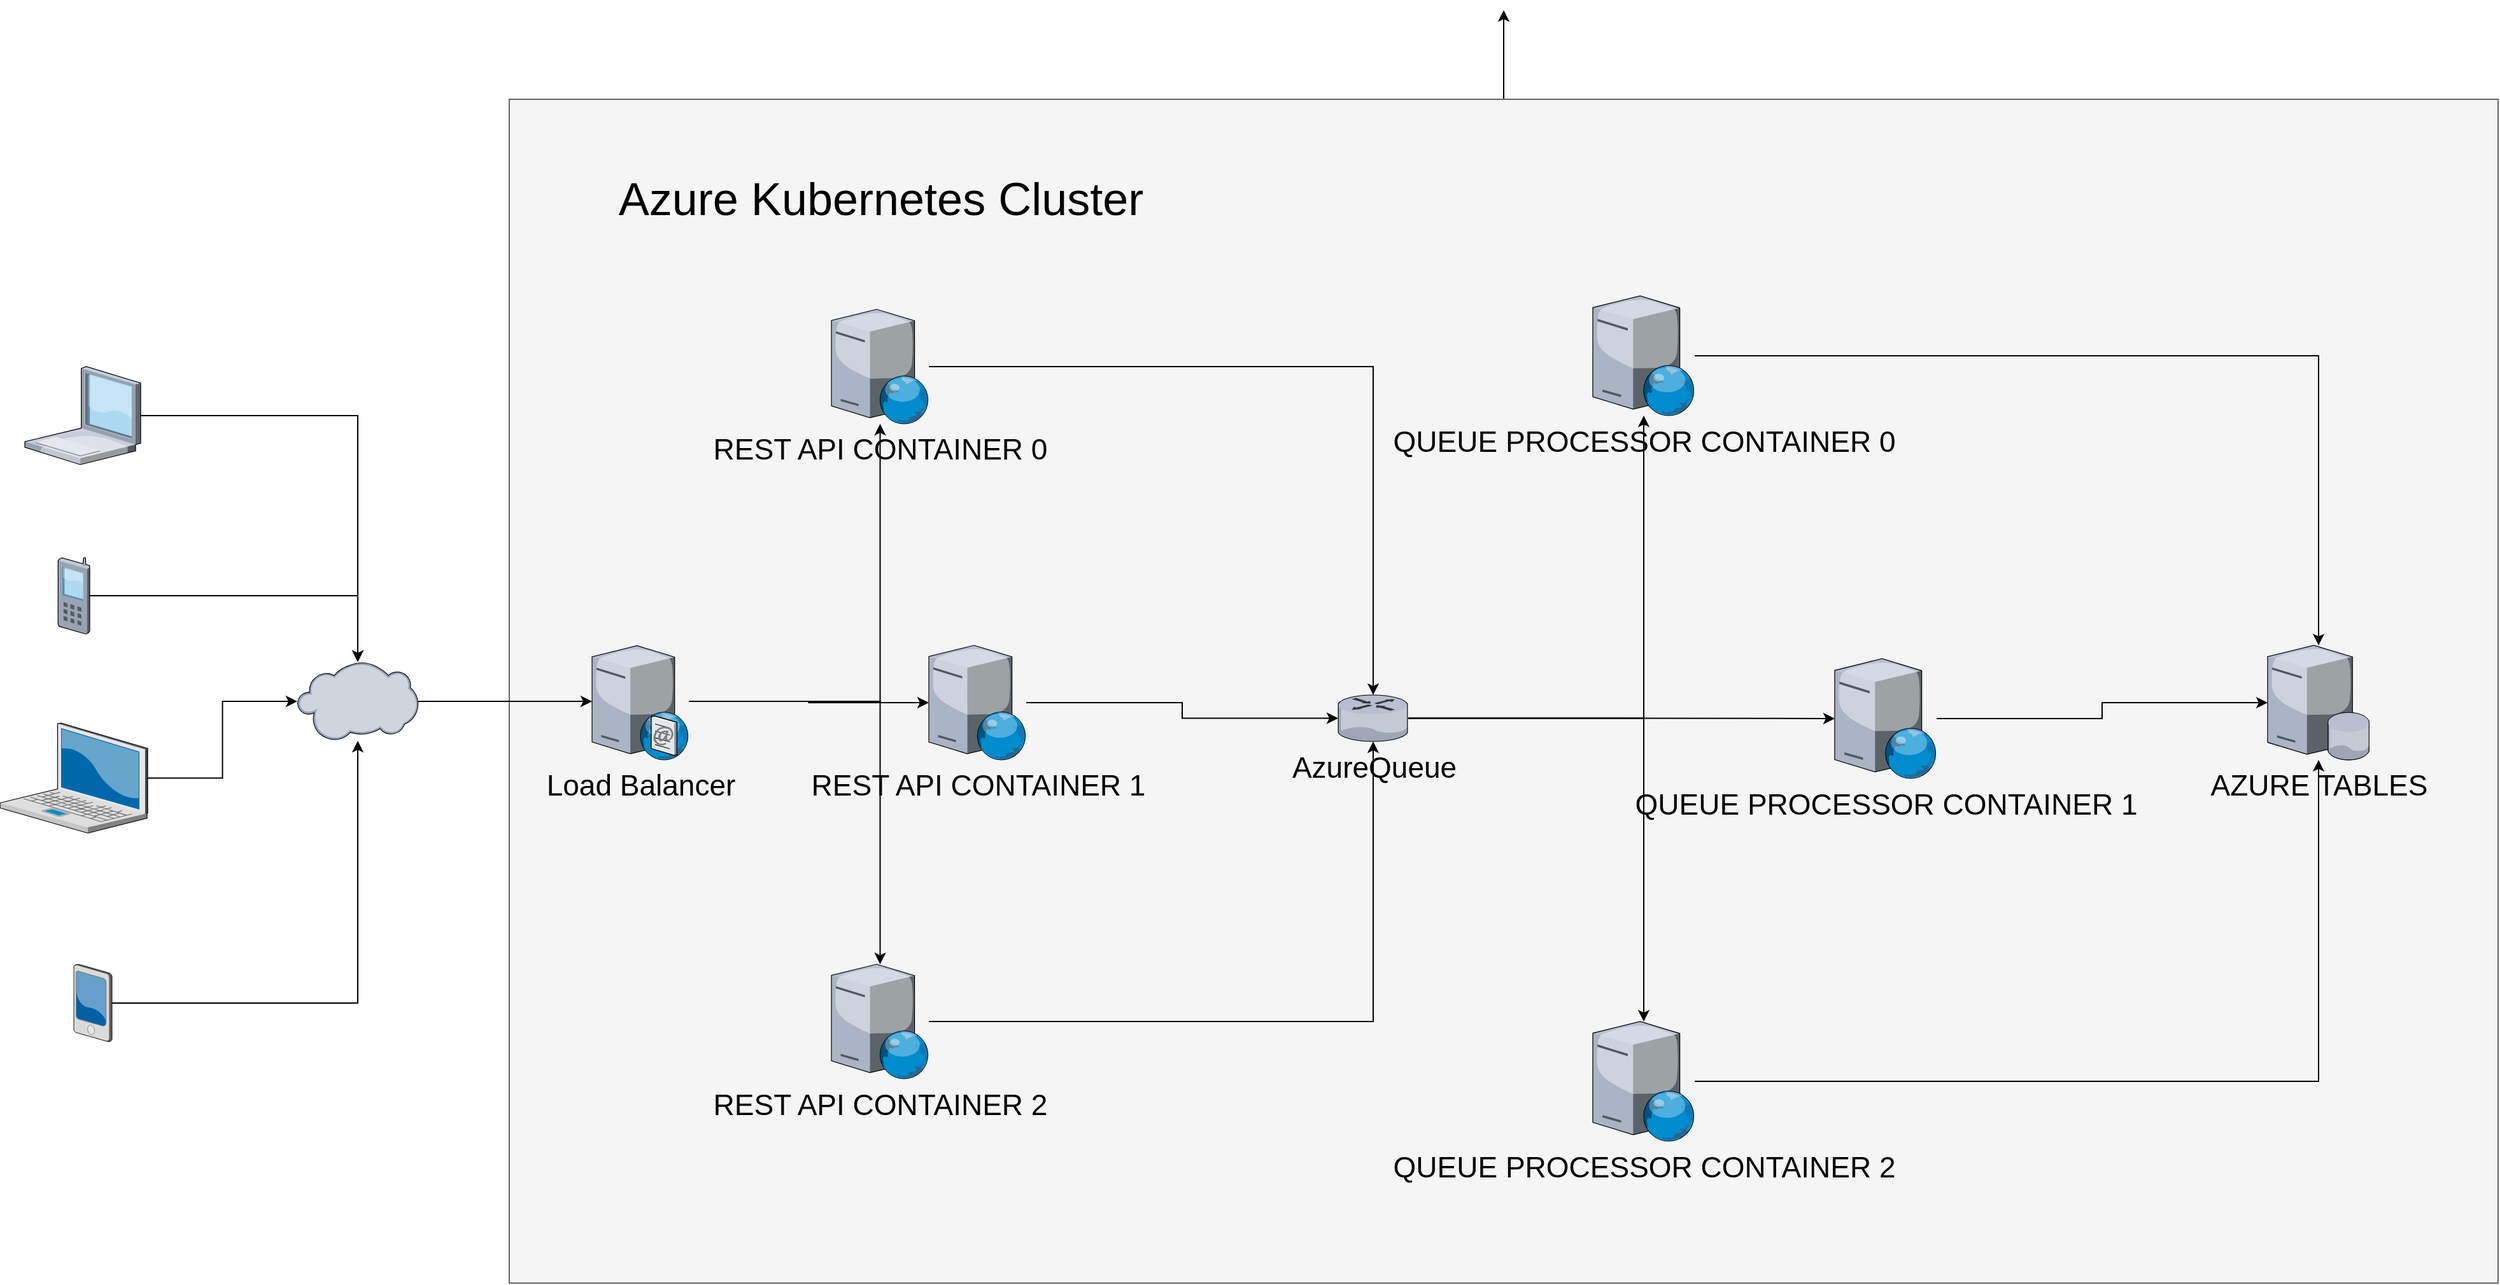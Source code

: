 <mxfile version="11.1.1" type="device"><diagram name="Page-1" id="822b0af5-4adb-64df-f703-e8dfc1f81529"><mxGraphModel dx="1564" dy="2488" grid="1" gridSize="10" guides="1" tooltips="1" connect="1" arrows="1" fold="1" page="1" pageScale="1" pageWidth="2336" pageHeight="1654" background="#ffffff" math="0" shadow="0"><root><mxCell id="0"/><mxCell id="1" parent="0"/><mxCell id="iuS3TcvxPbY9qp5Ae6oy-48" style="edgeStyle=orthogonalEdgeStyle;rounded=0;orthogonalLoop=1;jettySize=auto;html=1;fontSize=36;" edge="1" parent="1" source="iuS3TcvxPbY9qp5Ae6oy-46"><mxGeometry relative="1" as="geometry"><mxPoint x="1190" y="-150" as="targetPoint"/></mxGeometry></mxCell><mxCell id="iuS3TcvxPbY9qp5Ae6oy-46" value="" style="rounded=0;whiteSpace=wrap;html=1;fontSize=23;fillColor=#f5f5f5;strokeColor=#666666;fontColor=#333333;" vertex="1" parent="1"><mxGeometry x="409" y="-80" width="1562" height="930" as="geometry"/></mxCell><mxCell id="iuS3TcvxPbY9qp5Ae6oy-6" style="edgeStyle=orthogonalEdgeStyle;rounded=0;orthogonalLoop=1;jettySize=auto;html=1;" edge="1" parent="1" source="iuS3TcvxPbY9qp5Ae6oy-1" target="iuS3TcvxPbY9qp5Ae6oy-5"><mxGeometry relative="1" as="geometry"/></mxCell><mxCell id="iuS3TcvxPbY9qp5Ae6oy-1" value="" style="verticalLabelPosition=bottom;aspect=fixed;html=1;verticalAlign=top;strokeColor=none;align=center;outlineConnect=0;shape=mxgraph.citrix.laptop_1;" vertex="1" parent="1"><mxGeometry x="28.5" y="130" width="91" height="77" as="geometry"/></mxCell><mxCell id="iuS3TcvxPbY9qp5Ae6oy-9" style="edgeStyle=orthogonalEdgeStyle;rounded=0;orthogonalLoop=1;jettySize=auto;html=1;" edge="1" parent="1" source="iuS3TcvxPbY9qp5Ae6oy-2" target="iuS3TcvxPbY9qp5Ae6oy-5"><mxGeometry relative="1" as="geometry"/></mxCell><mxCell id="iuS3TcvxPbY9qp5Ae6oy-2" value="" style="verticalLabelPosition=bottom;aspect=fixed;html=1;verticalAlign=top;strokeColor=none;align=center;outlineConnect=0;shape=mxgraph.citrix.pda;" vertex="1" parent="1"><mxGeometry x="67" y="599.5" width="30" height="61" as="geometry"/></mxCell><mxCell id="iuS3TcvxPbY9qp5Ae6oy-8" style="edgeStyle=orthogonalEdgeStyle;rounded=0;orthogonalLoop=1;jettySize=auto;html=1;" edge="1" parent="1" source="iuS3TcvxPbY9qp5Ae6oy-3" target="iuS3TcvxPbY9qp5Ae6oy-5"><mxGeometry relative="1" as="geometry"/></mxCell><mxCell id="iuS3TcvxPbY9qp5Ae6oy-3" value="" style="verticalLabelPosition=bottom;aspect=fixed;html=1;verticalAlign=top;strokeColor=none;align=center;outlineConnect=0;shape=mxgraph.citrix.laptop_2;" vertex="1" parent="1"><mxGeometry x="9" y="410" width="116" height="86.5" as="geometry"/></mxCell><mxCell id="iuS3TcvxPbY9qp5Ae6oy-7" style="edgeStyle=orthogonalEdgeStyle;rounded=0;orthogonalLoop=1;jettySize=auto;html=1;" edge="1" parent="1" source="iuS3TcvxPbY9qp5Ae6oy-4" target="iuS3TcvxPbY9qp5Ae6oy-5"><mxGeometry relative="1" as="geometry"/></mxCell><mxCell id="iuS3TcvxPbY9qp5Ae6oy-4" value="" style="verticalLabelPosition=bottom;aspect=fixed;html=1;verticalAlign=top;strokeColor=none;align=center;outlineConnect=0;shape=mxgraph.citrix.cell_phone;" vertex="1" parent="1"><mxGeometry x="54.5" y="280" width="25" height="60" as="geometry"/></mxCell><mxCell id="iuS3TcvxPbY9qp5Ae6oy-22" style="edgeStyle=orthogonalEdgeStyle;rounded=0;orthogonalLoop=1;jettySize=auto;html=1;fontSize=23;" edge="1" parent="1" source="iuS3TcvxPbY9qp5Ae6oy-5" target="iuS3TcvxPbY9qp5Ae6oy-10"><mxGeometry relative="1" as="geometry"/></mxCell><mxCell id="iuS3TcvxPbY9qp5Ae6oy-5" value="" style="verticalLabelPosition=bottom;aspect=fixed;html=1;verticalAlign=top;strokeColor=none;align=center;outlineConnect=0;shape=mxgraph.citrix.cloud;" vertex="1" parent="1"><mxGeometry x="242.5" y="362" width="95" height="62" as="geometry"/></mxCell><mxCell id="iuS3TcvxPbY9qp5Ae6oy-23" style="edgeStyle=orthogonalEdgeStyle;rounded=0;orthogonalLoop=1;jettySize=auto;html=1;fontSize=23;" edge="1" parent="1" source="iuS3TcvxPbY9qp5Ae6oy-10" target="iuS3TcvxPbY9qp5Ae6oy-19"><mxGeometry relative="1" as="geometry"/></mxCell><mxCell id="iuS3TcvxPbY9qp5Ae6oy-24" style="edgeStyle=orthogonalEdgeStyle;rounded=0;orthogonalLoop=1;jettySize=auto;html=1;fontSize=23;" edge="1" parent="1" source="iuS3TcvxPbY9qp5Ae6oy-10" target="iuS3TcvxPbY9qp5Ae6oy-20"><mxGeometry relative="1" as="geometry"/></mxCell><mxCell id="iuS3TcvxPbY9qp5Ae6oy-25" style="edgeStyle=orthogonalEdgeStyle;rounded=0;orthogonalLoop=1;jettySize=auto;html=1;fontSize=23;" edge="1" parent="1" source="iuS3TcvxPbY9qp5Ae6oy-10" target="iuS3TcvxPbY9qp5Ae6oy-21"><mxGeometry relative="1" as="geometry"/></mxCell><mxCell id="iuS3TcvxPbY9qp5Ae6oy-10" value="Load Balancer" style="verticalLabelPosition=bottom;aspect=fixed;html=1;verticalAlign=top;strokeColor=none;align=center;outlineConnect=0;shape=mxgraph.citrix.smtp_server;fontSize=23;" vertex="1" parent="1"><mxGeometry x="474" y="347" width="76" height="92" as="geometry"/></mxCell><mxCell id="iuS3TcvxPbY9qp5Ae6oy-27" style="edgeStyle=orthogonalEdgeStyle;rounded=0;orthogonalLoop=1;jettySize=auto;html=1;fontSize=23;" edge="1" parent="1" source="iuS3TcvxPbY9qp5Ae6oy-19" target="iuS3TcvxPbY9qp5Ae6oy-26"><mxGeometry relative="1" as="geometry"/></mxCell><mxCell id="iuS3TcvxPbY9qp5Ae6oy-19" value="REST API CONTAINER 0" style="verticalLabelPosition=bottom;aspect=fixed;html=1;verticalAlign=top;strokeColor=none;align=center;outlineConnect=0;shape=mxgraph.citrix.web_server;fontSize=23;" vertex="1" parent="1"><mxGeometry x="662" y="85" width="76.5" height="90" as="geometry"/></mxCell><mxCell id="iuS3TcvxPbY9qp5Ae6oy-28" style="edgeStyle=orthogonalEdgeStyle;rounded=0;orthogonalLoop=1;jettySize=auto;html=1;fontSize=23;" edge="1" parent="1" source="iuS3TcvxPbY9qp5Ae6oy-20" target="iuS3TcvxPbY9qp5Ae6oy-26"><mxGeometry relative="1" as="geometry"/></mxCell><mxCell id="iuS3TcvxPbY9qp5Ae6oy-20" value="REST API CONTAINER 1" style="verticalLabelPosition=bottom;aspect=fixed;html=1;verticalAlign=top;strokeColor=none;align=center;outlineConnect=0;shape=mxgraph.citrix.web_server;fontSize=23;" vertex="1" parent="1"><mxGeometry x="738.5" y="349" width="76.5" height="90" as="geometry"/></mxCell><mxCell id="iuS3TcvxPbY9qp5Ae6oy-29" style="edgeStyle=orthogonalEdgeStyle;rounded=0;orthogonalLoop=1;jettySize=auto;html=1;fontSize=23;" edge="1" parent="1" source="iuS3TcvxPbY9qp5Ae6oy-21" target="iuS3TcvxPbY9qp5Ae6oy-26"><mxGeometry relative="1" as="geometry"/></mxCell><mxCell id="iuS3TcvxPbY9qp5Ae6oy-21" value="REST API CONTAINER 2" style="verticalLabelPosition=bottom;aspect=fixed;html=1;verticalAlign=top;strokeColor=none;align=center;outlineConnect=0;shape=mxgraph.citrix.web_server;fontSize=23;" vertex="1" parent="1"><mxGeometry x="662" y="599.5" width="76.5" height="90" as="geometry"/></mxCell><mxCell id="iuS3TcvxPbY9qp5Ae6oy-36" style="edgeStyle=orthogonalEdgeStyle;rounded=0;orthogonalLoop=1;jettySize=auto;html=1;fontSize=23;" edge="1" parent="1" source="iuS3TcvxPbY9qp5Ae6oy-26" target="iuS3TcvxPbY9qp5Ae6oy-30"><mxGeometry relative="1" as="geometry"/></mxCell><mxCell id="iuS3TcvxPbY9qp5Ae6oy-39" style="edgeStyle=orthogonalEdgeStyle;rounded=0;orthogonalLoop=1;jettySize=auto;html=1;fontSize=23;" edge="1" parent="1" source="iuS3TcvxPbY9qp5Ae6oy-26" target="iuS3TcvxPbY9qp5Ae6oy-34"><mxGeometry relative="1" as="geometry"/></mxCell><mxCell id="iuS3TcvxPbY9qp5Ae6oy-40" style="edgeStyle=orthogonalEdgeStyle;rounded=0;orthogonalLoop=1;jettySize=auto;html=1;fontSize=23;" edge="1" parent="1" source="iuS3TcvxPbY9qp5Ae6oy-26" target="iuS3TcvxPbY9qp5Ae6oy-35"><mxGeometry relative="1" as="geometry"/></mxCell><mxCell id="iuS3TcvxPbY9qp5Ae6oy-26" value="AzureQueue" style="verticalLabelPosition=bottom;aspect=fixed;html=1;verticalAlign=top;strokeColor=none;align=center;outlineConnect=0;shape=mxgraph.citrix.router;fontSize=23;" vertex="1" parent="1"><mxGeometry x="1060" y="388" width="55" height="36.5" as="geometry"/></mxCell><mxCell id="iuS3TcvxPbY9qp5Ae6oy-42" style="edgeStyle=orthogonalEdgeStyle;rounded=0;orthogonalLoop=1;jettySize=auto;html=1;fontSize=23;" edge="1" parent="1" source="iuS3TcvxPbY9qp5Ae6oy-30" target="iuS3TcvxPbY9qp5Ae6oy-41"><mxGeometry relative="1" as="geometry"/></mxCell><mxCell id="iuS3TcvxPbY9qp5Ae6oy-30" value="QUEUE PROCESSOR CONTAINER 0" style="verticalLabelPosition=bottom;aspect=fixed;html=1;verticalAlign=top;strokeColor=none;align=center;outlineConnect=0;shape=mxgraph.citrix.web_server;fontSize=23;" vertex="1" parent="1"><mxGeometry x="1260" y="74.5" width="80" height="94" as="geometry"/></mxCell><mxCell id="iuS3TcvxPbY9qp5Ae6oy-43" style="edgeStyle=orthogonalEdgeStyle;rounded=0;orthogonalLoop=1;jettySize=auto;html=1;fontSize=23;" edge="1" parent="1" source="iuS3TcvxPbY9qp5Ae6oy-34" target="iuS3TcvxPbY9qp5Ae6oy-41"><mxGeometry relative="1" as="geometry"/></mxCell><mxCell id="iuS3TcvxPbY9qp5Ae6oy-34" value="QUEUE PROCESSOR CONTAINER 1" style="verticalLabelPosition=bottom;aspect=fixed;html=1;verticalAlign=top;strokeColor=none;align=center;outlineConnect=0;shape=mxgraph.citrix.web_server;fontSize=23;" vertex="1" parent="1"><mxGeometry x="1450" y="359.5" width="80" height="94" as="geometry"/></mxCell><mxCell id="iuS3TcvxPbY9qp5Ae6oy-44" style="edgeStyle=orthogonalEdgeStyle;rounded=0;orthogonalLoop=1;jettySize=auto;html=1;fontSize=23;" edge="1" parent="1" source="iuS3TcvxPbY9qp5Ae6oy-35" target="iuS3TcvxPbY9qp5Ae6oy-41"><mxGeometry relative="1" as="geometry"/></mxCell><mxCell id="iuS3TcvxPbY9qp5Ae6oy-35" value="QUEUE PROCESSOR CONTAINER 2&lt;br&gt;" style="verticalLabelPosition=bottom;aspect=fixed;html=1;verticalAlign=top;strokeColor=none;align=center;outlineConnect=0;shape=mxgraph.citrix.web_server;fontSize=23;" vertex="1" parent="1"><mxGeometry x="1260" y="644.5" width="80" height="94" as="geometry"/></mxCell><mxCell id="iuS3TcvxPbY9qp5Ae6oy-41" value="AZURE TABLES" style="verticalLabelPosition=bottom;aspect=fixed;html=1;verticalAlign=top;strokeColor=none;align=center;outlineConnect=0;shape=mxgraph.citrix.database_server;fontSize=23;" vertex="1" parent="1"><mxGeometry x="1790" y="349" width="80" height="90" as="geometry"/></mxCell><mxCell id="iuS3TcvxPbY9qp5Ae6oy-47" value="Azure Kubernetes Cluster" style="text;html=1;strokeColor=none;fillColor=none;align=center;verticalAlign=middle;whiteSpace=wrap;rounded=0;fontSize=36;" vertex="1" parent="1"><mxGeometry x="412.5" y="-42" width="576" height="80" as="geometry"/></mxCell></root></mxGraphModel></diagram></mxfile>